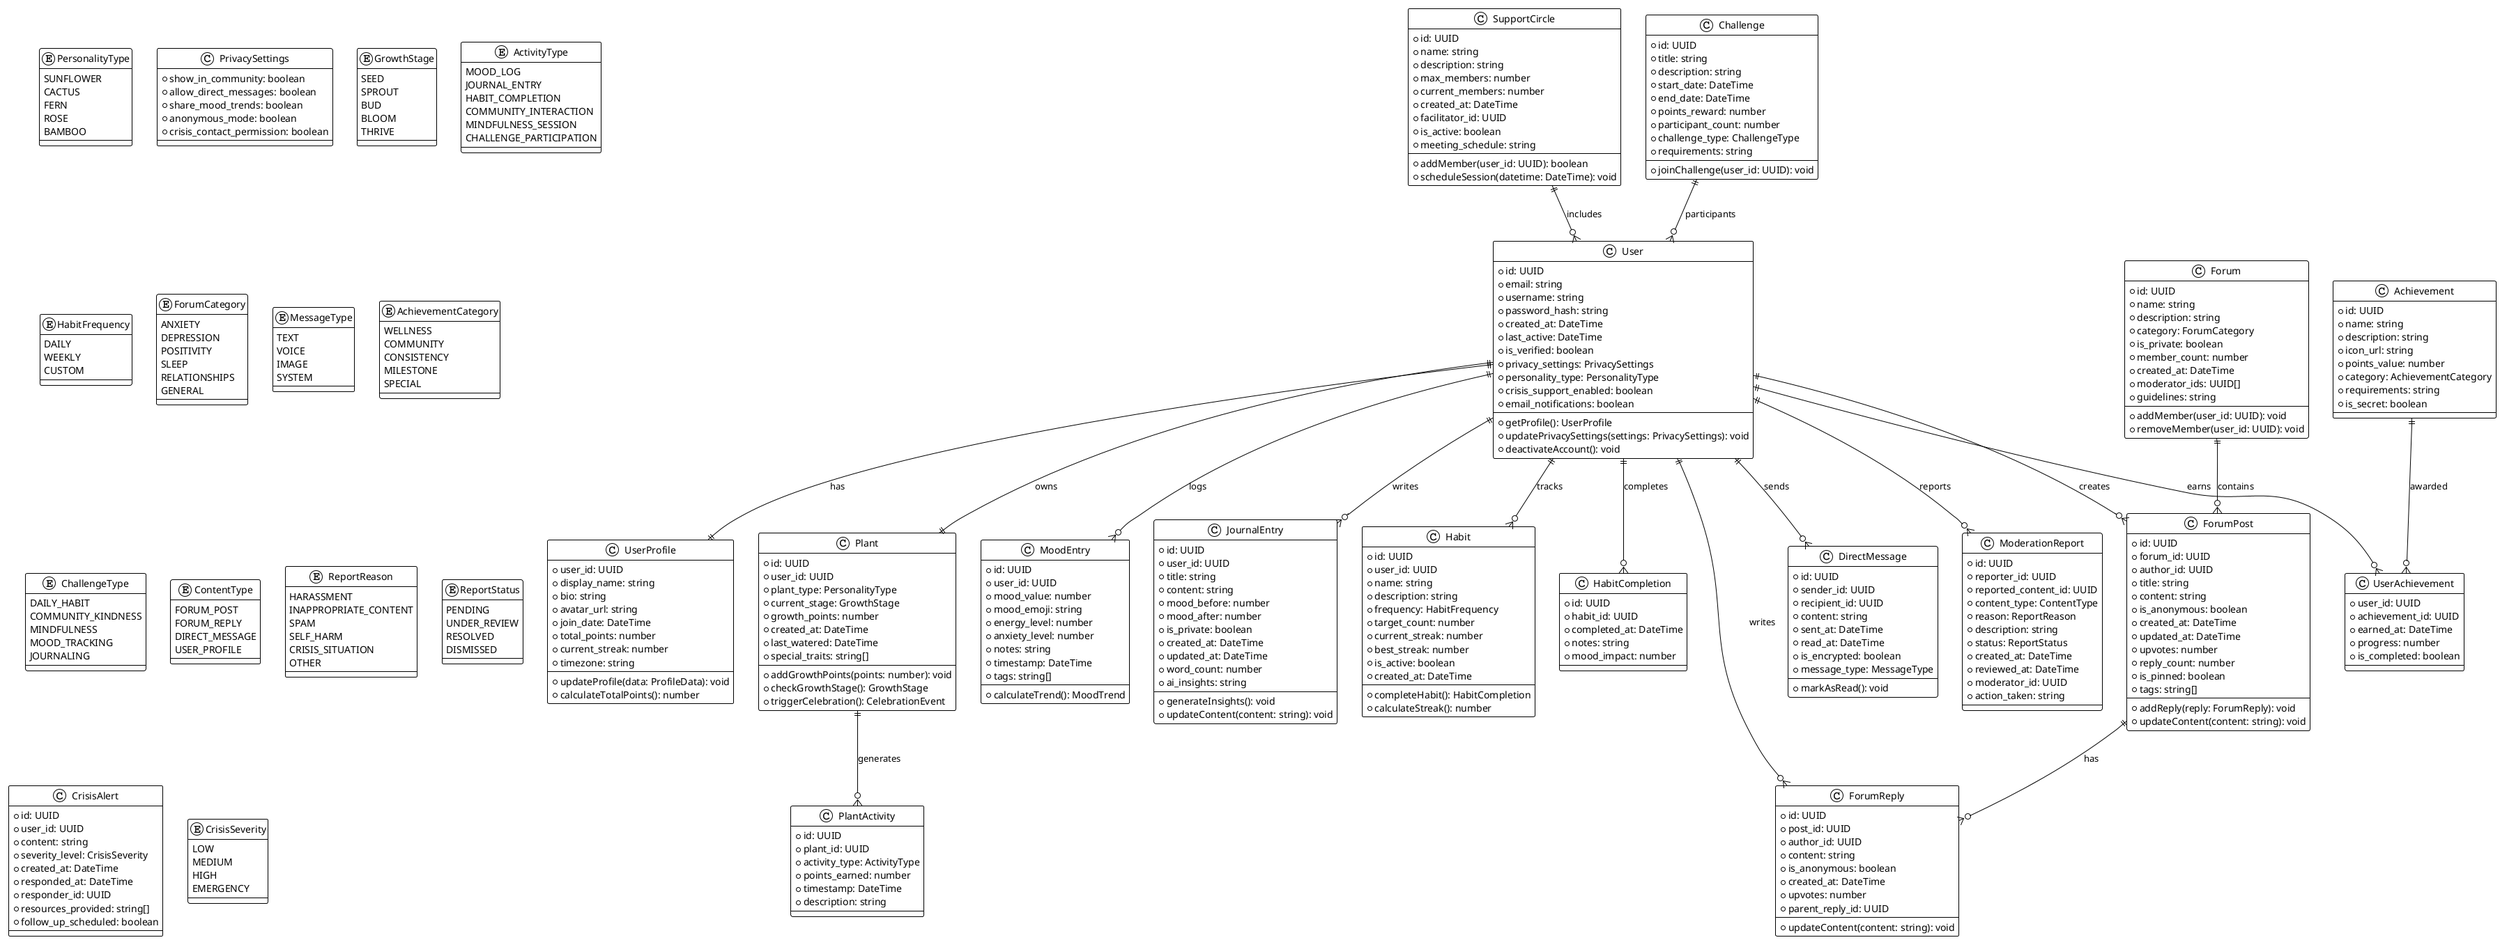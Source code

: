 @startuml
!theme plain

' User Management
class User {
    +id: UUID
    +email: string
    +username: string
    +password_hash: string
    +created_at: DateTime
    +last_active: DateTime
    +is_verified: boolean
    +privacy_settings: PrivacySettings
    +personality_type: PersonalityType
    +crisis_support_enabled: boolean
    +email_notifications: boolean
    +getProfile(): UserProfile
    +updatePrivacySettings(settings: PrivacySettings): void
    +deactivateAccount(): void
}

class UserProfile {
    +user_id: UUID
    +display_name: string
    +bio: string
    +avatar_url: string
    +join_date: DateTime
    +total_points: number
    +current_streak: number
    +timezone: string
    +updateProfile(data: ProfileData): void
    +calculateTotalPoints(): number
}

enum PersonalityType {
    SUNFLOWER
    CACTUS
    FERN
    ROSE
    BAMBOO
}

class PrivacySettings {
    +show_in_community: boolean
    +allow_direct_messages: boolean
    +share_mood_trends: boolean
    +anonymous_mode: boolean
    +crisis_contact_permission: boolean
}

' Plant System
class Plant {
    +id: UUID
    +user_id: UUID
    +plant_type: PersonalityType
    +current_stage: GrowthStage
    +growth_points: number
    +created_at: DateTime
    +last_watered: DateTime
    +special_traits: string[]
    +addGrowthPoints(points: number): void
    +checkGrowthStage(): GrowthStage
    +triggerCelebration(): CelebrationEvent
}

enum GrowthStage {
    SEED
    SPROUT
    BUD
    BLOOM
    THRIVE
}

class PlantActivity {
    +id: UUID
    +plant_id: UUID
    +activity_type: ActivityType
    +points_earned: number
    +timestamp: DateTime
    +description: string
}

enum ActivityType {
    MOOD_LOG
    JOURNAL_ENTRY
    HABIT_COMPLETION
    COMMUNITY_INTERACTION
    MINDFULNESS_SESSION
    CHALLENGE_PARTICIPATION
}

' Wellness Tools
class MoodEntry {
    +id: UUID
    +user_id: UUID
    +mood_value: number
    +mood_emoji: string
    +energy_level: number
    +anxiety_level: number
    +notes: string
    +timestamp: DateTime
    +tags: string[]
    +calculateTrend(): MoodTrend
}

class JournalEntry {
    +id: UUID
    +user_id: UUID
    +title: string
    +content: string
    +mood_before: number
    +mood_after: number
    +is_private: boolean
    +created_at: DateTime
    +updated_at: DateTime
    +word_count: number
    +ai_insights: string
    +generateInsights(): void
    +updateContent(content: string): void
}

class Habit {
    +id: UUID
    +user_id: UUID
    +name: string
    +description: string
    +frequency: HabitFrequency
    +target_count: number
    +current_streak: number
    +best_streak: number
    +is_active: boolean
    +created_at: DateTime
    +completeHabit(): HabitCompletion
    +calculateStreak(): number
}

enum HabitFrequency {
    DAILY
    WEEKLY
    CUSTOM
}

class HabitCompletion {
    +id: UUID
    +habit_id: UUID
    +completed_at: DateTime
    +notes: string
    +mood_impact: number
}

' Community Features
class Forum {
    +id: UUID
    +name: string
    +description: string
    +category: ForumCategory
    +is_private: boolean
    +member_count: number
    +created_at: DateTime
    +moderator_ids: UUID[]
    +guidelines: string
    +addMember(user_id: UUID): void
    +removeMember(user_id: UUID): void
}

enum ForumCategory {
    ANXIETY
    DEPRESSION
    POSITIVITY
    SLEEP
    RELATIONSHIPS
    GENERAL
}

class ForumPost {
    +id: UUID
    +forum_id: UUID
    +author_id: UUID
    +title: string
    +content: string
    +is_anonymous: boolean
    +created_at: DateTime
    +updated_at: DateTime
    +upvotes: number
    +reply_count: number
    +is_pinned: boolean
    +tags: string[]
    +addReply(reply: ForumReply): void
    +updateContent(content: string): void
}

class ForumReply {
    +id: UUID
    +post_id: UUID
    +author_id: UUID
    +content: string
    +is_anonymous: boolean
    +created_at: DateTime
    +upvotes: number
    +parent_reply_id: UUID
    +updateContent(content: string): void
}

class SupportCircle {
    +id: UUID
    +name: string
    +description: string
    +max_members: number
    +current_members: number
    +created_at: DateTime
    +facilitator_id: UUID
    +is_active: boolean
    +meeting_schedule: string
    +addMember(user_id: UUID): boolean
    +scheduleSession(datetime: DateTime): void
}

class DirectMessage {
    +id: UUID
    +sender_id: UUID
    +recipient_id: UUID
    +content: string
    +sent_at: DateTime
    +read_at: DateTime
    +is_encrypted: boolean
    +message_type: MessageType
    +markAsRead(): void
}

enum MessageType {
    TEXT
    VOICE
    IMAGE
    SYSTEM
}

' Gamification
class Achievement {
    +id: UUID
    +name: string
    +description: string
    +icon_url: string
    +points_value: number
    +category: AchievementCategory
    +requirements: string
    +is_secret: boolean
}

enum AchievementCategory {
    WELLNESS
    COMMUNITY
    CONSISTENCY
    MILESTONE
    SPECIAL
}

class UserAchievement {
    +user_id: UUID
    +achievement_id: UUID
    +earned_at: DateTime
    +progress: number
    +is_completed: boolean
}

class Challenge {
    +id: UUID
    +title: string
    +description: string
    +start_date: DateTime
    +end_date: DateTime
    +points_reward: number
    +participant_count: number
    +challenge_type: ChallengeType
    +requirements: string
    +joinChallenge(user_id: UUID): void
}

enum ChallengeType {
    DAILY_HABIT
    COMMUNITY_KINDNESS
    MINDFULNESS
    MOOD_TRACKING
    JOURNALING
}

' Moderation & Safety
class ModerationReport {
    +id: UUID
    +reporter_id: UUID
    +reported_content_id: UUID
    +content_type: ContentType
    +reason: ReportReason
    +description: string
    +status: ReportStatus
    +created_at: DateTime
    +reviewed_at: DateTime
    +moderator_id: UUID
    +action_taken: string
}

enum ContentType {
    FORUM_POST
    FORUM_REPLY
    DIRECT_MESSAGE
    USER_PROFILE
}

enum ReportReason {
    HARASSMENT
    INAPPROPRIATE_CONTENT
    SPAM
    SELF_HARM
    CRISIS_SITUATION
    OTHER
}

enum ReportStatus {
    PENDING
    UNDER_REVIEW
    RESOLVED
    DISMISSED
}

class CrisisAlert {
    +id: UUID
    +user_id: UUID
    +content: string
    +severity_level: CrisisSeverity
    +created_at: DateTime
    +responded_at: DateTime
    +responder_id: UUID
    +resources_provided: string[]
    +follow_up_scheduled: boolean
}

enum CrisisSeverity {
    LOW
    MEDIUM
    HIGH
    EMERGENCY
}

' Relationships
User ||--|| UserProfile : has
User ||--|| Plant : owns
User ||--o{ MoodEntry : logs
User ||--o{ JournalEntry : writes
User ||--o{ Habit : tracks
User ||--o{ HabitCompletion : completes
User ||--o{ ForumPost : creates
User ||--o{ ForumReply : writes
User ||--o{ DirectMessage : sends
User ||--o{ UserAchievement : earns
User ||--o{ ModerationReport : reports

Plant ||--o{ PlantActivity : generates
Forum ||--o{ ForumPost : contains
ForumPost ||--o{ ForumReply : has
SupportCircle ||--o{ User : includes
Challenge ||--o{ User : participants
Achievement ||--o{ UserAchievement : awarded

@enduml
